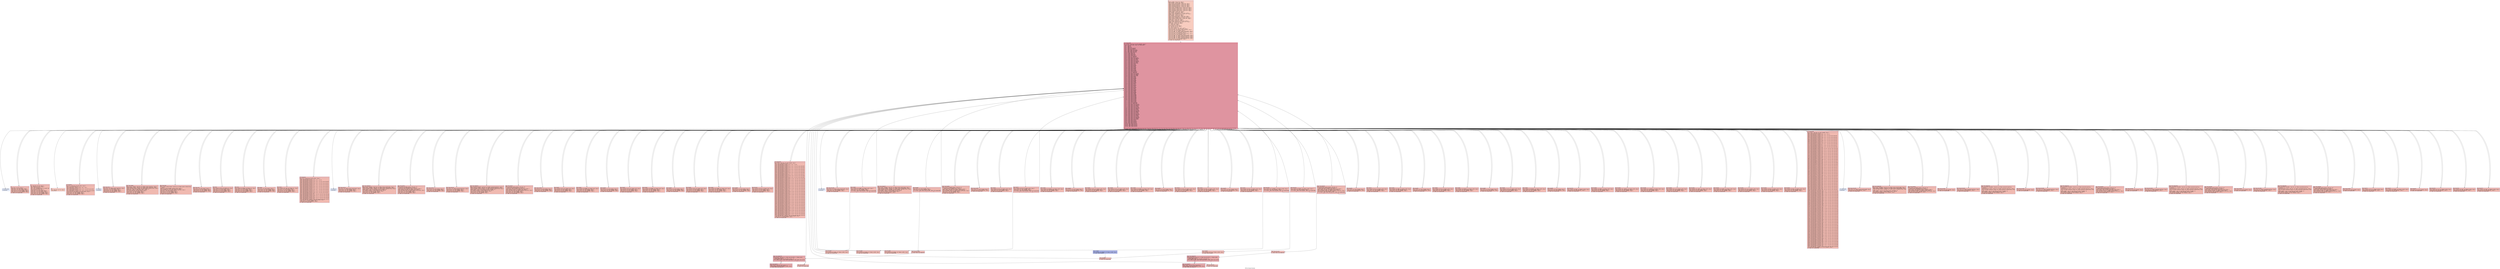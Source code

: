 digraph "CFG for 'factorial' function" {
	label="CFG for 'factorial' function";

	Node0x572b604304c0 [shape=record,color="#3d50c3ff", style=filled, fillcolor="#f08b6e70" fontname="Courier",label="{1:\l|  %dummy.var268 = alloca i32, align 4\l  %cff.state187 = alloca i32, align 4\l  %fake.counter.phialloca180 = alloca i32, align 4\l  %fake.counter147.phialloca = alloca i32, align 4\l  %fake.counter154.phialloca = alloca i32, align 4\l  %fake.counter161.phialloca = alloca i32, align 4\l  %fake.counter168.phialloca = alloca i32, align 4\l  %fake.counter.reload181.alloca = alloca i32, align 4\l  %fake.counter147.reload.alloca = alloca i32, align 4\l  %fake.counter154.reload.alloca = alloca i32, align 4\l  %fake.counter161.reload.alloca = alloca i32, align 4\l  %fake.counter168.reload.alloca = alloca i32, align 4\l  %dummy.var136 = alloca i32, align 4\l  %cff.state98 = alloca i32, align 4\l  %fake.counter.phialloca95 = alloca i32, align 4\l  %fake.counter.reload96.alloca = alloca i32, align 4\l  %dummy.var55 = alloca i32, align 4\l  %cff.state36 = alloca i32, align 4\l  %fake.counter.phialloca32 = alloca i32, align 4\l  %fake.counter19.phialloca = alloca i32, align 4\l  %fake.counter.reload33.alloca = alloca i32, align 4\l  %fake.counter19.reload.alloca = alloca i32, align 4\l  %dummy.var8 = alloca i32, align 4\l  %cff.state2 = alloca i32, align 4\l  %fake.counter.phialloca = alloca i32, align 4\l  %fake.counter.reload.alloca = alloca i32, align 4\l  %dummy.var = alloca i32, align 4\l  %cff.state = alloca i32, align 4\l  %2 = alloca i32, align 4\l  %3 = alloca i32, align 4\l  store i32 %0, ptr %3, align 4\l  %4 = load i32, ptr %3, align 4\l  %5 = icmp sle i32 %4, 1\l  %cff.init = select i1 %5, i32 1, i32 2\l  store i32 %cff.init, ptr %cff.state, align 4\l  store i32 undef, ptr %fake.counter.phialloca, align 4\l  store i32 4, ptr %cff.state2, align 4\l  store i32 undef, ptr %fake.counter.phialloca32, align 4\l  store i32 undef, ptr %fake.counter19.phialloca, align 4\l  store i32 14, ptr %cff.state36, align 4\l  store i32 undef, ptr %fake.counter.phialloca95, align 4\l  store i32 34, ptr %cff.state98, align 4\l  store i32 undef, ptr %fake.counter.phialloca180, align 4\l  store i32 undef, ptr %fake.counter147.phialloca, align 4\l  store i32 undef, ptr %fake.counter154.phialloca, align 4\l  store i32 undef, ptr %fake.counter161.phialloca, align 4\l  store i32 undef, ptr %fake.counter168.phialloca, align 4\l  store i32 73, ptr %cff.state187, align 4\l  br label %cff.dispatch188\l}"];
	Node0x572b604304c0 -> Node0x572b604e2bd0;
	Node0x572b604305f0 [shape=record,color="#3d50c3ff", style=filled, fillcolor="#de614d70" fontname="Courier",label="{6:\l|  store i32 1, ptr %2, align 4\l  store i32 3, ptr %cff.state, align 4\l  store i32 4, ptr %cff.state2, align 4\l  store i32 14, ptr %cff.state36, align 4\l  store i32 34, ptr %cff.state98, align 4\l  store i32 73, ptr %cff.state187, align 4\l  br label %cff.dispatch188\l}"];
	Node0x572b604305f0 -> Node0x572b604e2bd0;
	Node0x572b604331c0 [shape=record,color="#3d50c3ff", style=filled, fillcolor="#de614d70" fontname="Courier",label="{7:\l|  %8 = load i32, ptr %3, align 4\l  %9 = load i32, ptr %3, align 4\l  %10 = sub nsw i32 %9, 1\l  %11 = call i32 @factorial(i32 noundef %10)\l  %12 = mul nsw i32 %8, %11\l  store i32 %12, ptr %2, align 4\l  store i32 3, ptr %cff.state, align 4\l  store i32 4, ptr %cff.state2, align 4\l  store i32 14, ptr %cff.state36, align 4\l  store i32 34, ptr %cff.state98, align 4\l  store i32 73, ptr %cff.state187, align 4\l  br label %cff.dispatch188\l}"];
	Node0x572b604331c0 -> Node0x572b604e2bd0;
	Node0x572b604333b0 [shape=record,color="#3d50c3ff", style=filled, fillcolor="#f08b6e70" fontname="Courier",label="{13:\l|  %14 = load i32, ptr %2, align 4\l  ret i32 %14\l}"];
	Node0x572b60446580 [shape=record,color="#3d50c3ff", style=filled, fillcolor="#de614d70" fontname="Courier",label="{cff.dispatch:\l|  %cff.cur = load i32, ptr %cff.state, align 4\l  %15 = icmp eq i32 %cff.cur, 1\l  %cff.case.select = select i1 %15, i32 1, i32 5\l  %16 = icmp eq i32 %cff.cur, 2\l  %cff.case.select6 = select i1 %16, i32 2, i32 %cff.case.select\l  %17 = icmp eq i32 %cff.cur, 3\l  %cff.case.select7 = select i1 %17, i32 3, i32 %cff.case.select6\l  store i32 %cff.case.select7, ptr %cff.state2, align 4\l  store i32 14, ptr %cff.state36, align 4\l  store i32 34, ptr %cff.state98, align 4\l  store i32 73, ptr %cff.state187, align 4\l  br label %cff.dispatch188\l}"];
	Node0x572b60446580 -> Node0x572b604e2bd0;
	Node0x572b60446610 [shape=record,color="#3d50c3ff", style=filled, fillcolor="#c7d7f070" fontname="Courier",label="{cff.default:\l|  unreachable\l}"];
	Node0x572b6044aa30 [shape=record,color="#3d50c3ff", style=filled, fillcolor="#de614d70" fontname="Courier",label="{fake.loop.entry:\l|  store i32 0, ptr %fake.counter.phialloca, align 4\l  store i32 7, ptr %cff.state2, align 4\l  store i32 14, ptr %cff.state36, align 4\l  store i32 34, ptr %cff.state98, align 4\l  store i32 73, ptr %cff.state187, align 4\l  br label %cff.dispatch188\l}"];
	Node0x572b6044aa30 -> Node0x572b604e2bd0;
	Node0x572b6044aac0 [shape=record,color="#3d50c3ff", style=filled, fillcolor="#de614d70" fontname="Courier",label="{fake.loop.header:\l|  %fake.counter.reload1 = load i32, ptr %fake.counter.phialloca, align 4\l  %fake.counter.reload = load i32, ptr %fake.counter.phialloca, align 4\l  store i32 %fake.counter.reload, ptr %fake.counter.reload.alloca, align 4\l  %fake.cond = icmp slt i32 %fake.counter.reload1, 10\l  %cff.next = select i1 %fake.cond, i32 8, i32 9\l  store i32 %cff.next, ptr %cff.state2, align 4\l  store i32 14, ptr %cff.state36, align 4\l  store i32 34, ptr %cff.state98, align 4\l  store i32 73, ptr %cff.state187, align 4\l  br label %cff.dispatch188\l}"];
	Node0x572b6044aac0 -> Node0x572b604e2bd0;
	Node0x572b6044ab50 [shape=record,color="#3d50c3ff", style=filled, fillcolor="#de614d70" fontname="Courier",label="{fake.loop.body:\l|  %fake.counter.reload.reload = load i32, ptr %fake.counter.reload.alloca,\l... align 4\l  %fake.inc = add i32 %fake.counter.reload.reload, 1\l  store volatile i32 14976, ptr %dummy.var, align 4\l  store i32 %fake.inc, ptr %fake.counter.phialloca, align 4\l  store i32 7, ptr %cff.state2, align 4\l  store i32 14, ptr %cff.state36, align 4\l  store i32 34, ptr %cff.state98, align 4\l  store i32 73, ptr %cff.state187, align 4\l  br label %cff.dispatch188\l}"];
	Node0x572b6044ab50 -> Node0x572b604e2bd0;
	Node0x572b6044abe0 [shape=record,color="#3d50c3ff", style=filled, fillcolor="#de614d70" fontname="Courier",label="{fake.loop.exit:\l|  store i32 4, ptr %cff.state2, align 4\l  store i32 14, ptr %cff.state36, align 4\l  store i32 34, ptr %cff.state98, align 4\l  store i32 73, ptr %cff.state187, align 4\l  br label %cff.dispatch188\l}"];
	Node0x572b6044abe0 -> Node0x572b604e2bd0;
	Node0x572b6044b250 [shape=record,color="#3d50c3ff", style=filled, fillcolor="#de614d70" fontname="Courier",label="{fake.then:\l|  store volatile i32 52, ptr %dummy.var, align 4\l  store i32 12, ptr %cff.state2, align 4\l  store i32 14, ptr %cff.state36, align 4\l  store i32 34, ptr %cff.state98, align 4\l  store i32 73, ptr %cff.state187, align 4\l  br label %cff.dispatch188\l}"];
	Node0x572b6044b250 -> Node0x572b604e2bd0;
	Node0x572b6044b2e0 [shape=record,color="#3d50c3ff", style=filled, fillcolor="#de614d70" fontname="Courier",label="{fake.else:\l|  store volatile i32 2880, ptr %dummy.var, align 4\l  store i32 12, ptr %cff.state2, align 4\l  store i32 14, ptr %cff.state36, align 4\l  store i32 34, ptr %cff.state98, align 4\l  store i32 73, ptr %cff.state187, align 4\l  br label %cff.dispatch188\l}"];
	Node0x572b6044b2e0 -> Node0x572b604e2bd0;
	Node0x572b6044b370 [shape=record,color="#3d50c3ff", style=filled, fillcolor="#de614d70" fontname="Courier",label="{fake.merge:\l|  store i32 4, ptr %cff.state2, align 4\l  store i32 14, ptr %cff.state36, align 4\l  store i32 34, ptr %cff.state98, align 4\l  store i32 73, ptr %cff.state187, align 4\l  br label %cff.dispatch188\l}"];
	Node0x572b6044b370 -> Node0x572b604e2bd0;
	Node0x572b6044b880 [shape=record,color="#3d50c3ff", style=filled, fillcolor="#de614d70" fontname="Courier",label="{fake.block:\l|  store volatile i32 -246, ptr %dummy.var, align 4\l  store i32 4, ptr %cff.state2, align 4\l  store i32 14, ptr %cff.state36, align 4\l  store i32 34, ptr %cff.state98, align 4\l  store i32 73, ptr %cff.state187, align 4\l  br label %cff.dispatch188\l}"];
	Node0x572b6044b880 -> Node0x572b604e2bd0;
	Node0x572b6044aca0 [shape=record,color="#3d50c3ff", style=filled, fillcolor="#de614d70" fontname="Courier",label="{cff.dispatch3:\l|  %cff.cur5 = load i32, ptr %cff.state2, align 4\l  %18 = icmp eq i32 %cff.cur5, 1\l  %cff.case.select40 = select i1 %18, i32 1, i32 15\l  %19 = icmp eq i32 %cff.cur5, 2\l  %cff.case.select41 = select i1 %19, i32 2, i32 %cff.case.select40\l  %20 = icmp eq i32 %cff.cur5, 3\l  %cff.case.select42 = select i1 %20, i32 3, i32 %cff.case.select41\l  %21 = icmp eq i32 %cff.cur5, 4\l  %cff.case.select43 = select i1 %21, i32 4, i32 %cff.case.select42\l  %22 = icmp eq i32 %cff.cur5, 5\l  %cff.case.select44 = select i1 %22, i32 5, i32 %cff.case.select43\l  %23 = icmp eq i32 %cff.cur5, 6\l  %cff.case.select45 = select i1 %23, i32 6, i32 %cff.case.select44\l  %24 = icmp eq i32 %cff.cur5, 7\l  %cff.case.select46 = select i1 %24, i32 7, i32 %cff.case.select45\l  %25 = icmp eq i32 %cff.cur5, 8\l  %cff.case.select47 = select i1 %25, i32 8, i32 %cff.case.select46\l  %26 = icmp eq i32 %cff.cur5, 9\l  %cff.case.select48 = select i1 %26, i32 9, i32 %cff.case.select47\l  %27 = icmp eq i32 %cff.cur5, 10\l  %cff.case.select49 = select i1 %27, i32 10, i32 %cff.case.select48\l  %28 = icmp eq i32 %cff.cur5, 11\l  %cff.case.select50 = select i1 %28, i32 11, i32 %cff.case.select49\l  %29 = icmp eq i32 %cff.cur5, 12\l  %cff.case.select51 = select i1 %29, i32 12, i32 %cff.case.select50\l  %30 = icmp eq i32 %cff.cur5, 13\l  %cff.case.select52 = select i1 %30, i32 13, i32 %cff.case.select51\l  store i32 %cff.case.select52, ptr %cff.state36, align 4\l  store i32 34, ptr %cff.state98, align 4\l  store i32 73, ptr %cff.state187, align 4\l  br label %cff.dispatch188\l}"];
	Node0x572b6044aca0 -> Node0x572b604e2bd0;
	Node0x572b6044ad00 [shape=record,color="#3d50c3ff", style=filled, fillcolor="#c7d7f070" fontname="Courier",label="{cff.default4:\l|  unreachable\l}"];
	Node0x572b6044a600 [shape=record,color="#3d50c3ff", style=filled, fillcolor="#de614d70" fontname="Courier",label="{fake.loop.entry9:\l|  store i32 0, ptr %fake.counter.phialloca32, align 4\l  store i32 17, ptr %cff.state36, align 4\l  store i32 34, ptr %cff.state98, align 4\l  store i32 73, ptr %cff.state187, align 4\l  br label %cff.dispatch188\l}"];
	Node0x572b6044a600 -> Node0x572b604e2bd0;
	Node0x572b6045fa90 [shape=record,color="#3d50c3ff", style=filled, fillcolor="#de614d70" fontname="Courier",label="{fake.loop.header10:\l|  %fake.counter.reload34 = load i32, ptr %fake.counter.phialloca32, align 4\l  %fake.counter.reload33 = load i32, ptr %fake.counter.phialloca32, align 4\l  store i32 %fake.counter.reload33, ptr %fake.counter.reload33.alloca, align 4\l  %fake.cond13 = icmp slt i32 %fake.counter.reload34, 10\l  %cff.next53 = select i1 %fake.cond13, i32 18, i32 19\l  store i32 %cff.next53, ptr %cff.state36, align 4\l  store i32 34, ptr %cff.state98, align 4\l  store i32 73, ptr %cff.state187, align 4\l  br label %cff.dispatch188\l}"];
	Node0x572b6045fa90 -> Node0x572b604e2bd0;
	Node0x572b6045fb20 [shape=record,color="#3d50c3ff", style=filled, fillcolor="#de614d70" fontname="Courier",label="{fake.loop.body11:\l|  %fake.counter.reload33.reload = load i32, ptr\l... %fake.counter.reload33.alloca, align 4\l  %fake.inc14 = add i32 %fake.counter.reload33.reload, 1\l  store volatile i32 3408, ptr %dummy.var8, align 4\l  store i32 %fake.inc14, ptr %fake.counter.phialloca32, align 4\l  store i32 17, ptr %cff.state36, align 4\l  store i32 34, ptr %cff.state98, align 4\l  store i32 73, ptr %cff.state187, align 4\l  br label %cff.dispatch188\l}"];
	Node0x572b6045fb20 -> Node0x572b604e2bd0;
	Node0x572b6045fbb0 [shape=record,color="#3d50c3ff", style=filled, fillcolor="#de614d70" fontname="Courier",label="{fake.loop.exit12:\l|  store i32 14, ptr %cff.state36, align 4\l  store i32 34, ptr %cff.state98, align 4\l  store i32 73, ptr %cff.state187, align 4\l  br label %cff.dispatch188\l}"];
	Node0x572b6045fbb0 -> Node0x572b604e2bd0;
	Node0x572b60460130 [shape=record,color="#3d50c3ff", style=filled, fillcolor="#de614d70" fontname="Courier",label="{fake.loop.entry15:\l|  store i32 0, ptr %fake.counter19.phialloca, align 4\l  store i32 21, ptr %cff.state36, align 4\l  store i32 34, ptr %cff.state98, align 4\l  store i32 73, ptr %cff.state187, align 4\l  br label %cff.dispatch188\l}"];
	Node0x572b60460130 -> Node0x572b604e2bd0;
	Node0x572b604601c0 [shape=record,color="#3d50c3ff", style=filled, fillcolor="#de614d70" fontname="Courier",label="{fake.loop.header16:\l|  %fake.counter19.reload35 = load i32, ptr %fake.counter19.phialloca, align 4\l  %fake.counter19.reload = load i32, ptr %fake.counter19.phialloca, align 4\l  store i32 %fake.counter19.reload, ptr %fake.counter19.reload.alloca, align 4\l  %fake.cond20 = icmp slt i32 %fake.counter19.reload35, 10\l  %cff.next54 = select i1 %fake.cond20, i32 22, i32 23\l  store i32 %cff.next54, ptr %cff.state36, align 4\l  store i32 34, ptr %cff.state98, align 4\l  store i32 73, ptr %cff.state187, align 4\l  br label %cff.dispatch188\l}"];
	Node0x572b604601c0 -> Node0x572b604e2bd0;
	Node0x572b60460250 [shape=record,color="#3d50c3ff", style=filled, fillcolor="#de614d70" fontname="Courier",label="{fake.loop.body17:\l|  %fake.counter19.reload.reload = load i32, ptr\l... %fake.counter19.reload.alloca, align 4\l  %fake.inc21 = add i32 %fake.counter19.reload.reload, 1\l  store volatile i32 288, ptr %dummy.var8, align 4\l  store i32 %fake.inc21, ptr %fake.counter19.phialloca, align 4\l  store i32 21, ptr %cff.state36, align 4\l  store i32 34, ptr %cff.state98, align 4\l  store i32 73, ptr %cff.state187, align 4\l  br label %cff.dispatch188\l}"];
	Node0x572b60460250 -> Node0x572b604e2bd0;
	Node0x572b604602e0 [shape=record,color="#3d50c3ff", style=filled, fillcolor="#de614d70" fontname="Courier",label="{fake.loop.exit18:\l|  store i32 14, ptr %cff.state36, align 4\l  store i32 34, ptr %cff.state98, align 4\l  store i32 73, ptr %cff.state187, align 4\l  br label %cff.dispatch188\l}"];
	Node0x572b604602e0 -> Node0x572b604e2bd0;
	Node0x572b604608f0 [shape=record,color="#3d50c3ff", style=filled, fillcolor="#de614d70" fontname="Courier",label="{fake.then22:\l|  store volatile i32 70, ptr %dummy.var8, align 4\l  store i32 26, ptr %cff.state36, align 4\l  store i32 34, ptr %cff.state98, align 4\l  store i32 73, ptr %cff.state187, align 4\l  br label %cff.dispatch188\l}"];
	Node0x572b604608f0 -> Node0x572b604e2bd0;
	Node0x572b60460980 [shape=record,color="#3d50c3ff", style=filled, fillcolor="#de614d70" fontname="Courier",label="{fake.else23:\l|  store volatile i32 967680, ptr %dummy.var8, align 4\l  store i32 26, ptr %cff.state36, align 4\l  store i32 34, ptr %cff.state98, align 4\l  store i32 73, ptr %cff.state187, align 4\l  br label %cff.dispatch188\l}"];
	Node0x572b60460980 -> Node0x572b604e2bd0;
	Node0x572b60460a10 [shape=record,color="#3d50c3ff", style=filled, fillcolor="#de614d70" fontname="Courier",label="{fake.merge24:\l|  store i32 14, ptr %cff.state36, align 4\l  store i32 34, ptr %cff.state98, align 4\l  store i32 73, ptr %cff.state187, align 4\l  br label %cff.dispatch188\l}"];
	Node0x572b60460a10 -> Node0x572b604e2bd0;
	Node0x572b60460d70 [shape=record,color="#3d50c3ff", style=filled, fillcolor="#de614d70" fontname="Courier",label="{fake.then25:\l|  store volatile i32 70, ptr %dummy.var8, align 4\l  store i32 29, ptr %cff.state36, align 4\l  store i32 34, ptr %cff.state98, align 4\l  store i32 73, ptr %cff.state187, align 4\l  br label %cff.dispatch188\l}"];
	Node0x572b60460d70 -> Node0x572b604e2bd0;
	Node0x572b60460e00 [shape=record,color="#3d50c3ff", style=filled, fillcolor="#de614d70" fontname="Courier",label="{fake.else26:\l|  store volatile i32 967680, ptr %dummy.var8, align 4\l  store i32 29, ptr %cff.state36, align 4\l  store i32 34, ptr %cff.state98, align 4\l  store i32 73, ptr %cff.state187, align 4\l  br label %cff.dispatch188\l}"];
	Node0x572b60460e00 -> Node0x572b604e2bd0;
	Node0x572b604614b0 [shape=record,color="#3d50c3ff", style=filled, fillcolor="#de614d70" fontname="Courier",label="{fake.merge27:\l|  store i32 14, ptr %cff.state36, align 4\l  store i32 34, ptr %cff.state98, align 4\l  store i32 73, ptr %cff.state187, align 4\l  br label %cff.dispatch188\l}"];
	Node0x572b604614b0 -> Node0x572b604e2bd0;
	Node0x572b60461810 [shape=record,color="#3d50c3ff", style=filled, fillcolor="#de614d70" fontname="Courier",label="{fake.then28:\l|  store volatile i32 63, ptr %dummy.var8, align 4\l  store i32 32, ptr %cff.state36, align 4\l  store i32 34, ptr %cff.state98, align 4\l  store i32 73, ptr %cff.state187, align 4\l  br label %cff.dispatch188\l}"];
	Node0x572b60461810 -> Node0x572b604e2bd0;
	Node0x572b604618a0 [shape=record,color="#3d50c3ff", style=filled, fillcolor="#de614d70" fontname="Courier",label="{fake.else29:\l|  store volatile i32 120960, ptr %dummy.var8, align 4\l  store i32 32, ptr %cff.state36, align 4\l  store i32 34, ptr %cff.state98, align 4\l  store i32 73, ptr %cff.state187, align 4\l  br label %cff.dispatch188\l}"];
	Node0x572b604618a0 -> Node0x572b604e2bd0;
	Node0x572b60461930 [shape=record,color="#3d50c3ff", style=filled, fillcolor="#de614d70" fontname="Courier",label="{fake.merge30:\l|  store i32 14, ptr %cff.state36, align 4\l  store i32 34, ptr %cff.state98, align 4\l  store i32 73, ptr %cff.state187, align 4\l  br label %cff.dispatch188\l}"];
	Node0x572b60461930 -> Node0x572b604e2bd0;
	Node0x572b60461c90 [shape=record,color="#3d50c3ff", style=filled, fillcolor="#de614d70" fontname="Courier",label="{fake.block31:\l|  store volatile i32 133, ptr %dummy.var8, align 4\l  store i32 14, ptr %cff.state36, align 4\l  store i32 34, ptr %cff.state98, align 4\l  store i32 73, ptr %cff.state187, align 4\l  br label %cff.dispatch188\l}"];
	Node0x572b60461c90 -> Node0x572b604e2bd0;
	Node0x572b60460420 [shape=record,color="#3d50c3ff", style=filled, fillcolor="#de614d70" fontname="Courier",label="{cff.dispatch37:\l|  %cff.cur39 = load i32, ptr %cff.state36, align 4\l  %31 = icmp eq i32 %cff.cur39, 1\l  %cff.case.select102 = select i1 %31, i32 1, i32 35\l  %32 = icmp eq i32 %cff.cur39, 2\l  %cff.case.select103 = select i1 %32, i32 2, i32 %cff.case.select102\l  %33 = icmp eq i32 %cff.cur39, 3\l  %cff.case.select104 = select i1 %33, i32 3, i32 %cff.case.select103\l  %34 = icmp eq i32 %cff.cur39, 4\l  %cff.case.select105 = select i1 %34, i32 4, i32 %cff.case.select104\l  %35 = icmp eq i32 %cff.cur39, 5\l  %cff.case.select106 = select i1 %35, i32 5, i32 %cff.case.select105\l  %36 = icmp eq i32 %cff.cur39, 6\l  %cff.case.select107 = select i1 %36, i32 6, i32 %cff.case.select106\l  %37 = icmp eq i32 %cff.cur39, 7\l  %cff.case.select108 = select i1 %37, i32 7, i32 %cff.case.select107\l  %38 = icmp eq i32 %cff.cur39, 8\l  %cff.case.select109 = select i1 %38, i32 8, i32 %cff.case.select108\l  %39 = icmp eq i32 %cff.cur39, 9\l  %cff.case.select110 = select i1 %39, i32 9, i32 %cff.case.select109\l  %40 = icmp eq i32 %cff.cur39, 10\l  %cff.case.select111 = select i1 %40, i32 10, i32 %cff.case.select110\l  %41 = icmp eq i32 %cff.cur39, 11\l  %cff.case.select112 = select i1 %41, i32 11, i32 %cff.case.select111\l  %42 = icmp eq i32 %cff.cur39, 12\l  %cff.case.select113 = select i1 %42, i32 12, i32 %cff.case.select112\l  %43 = icmp eq i32 %cff.cur39, 13\l  %cff.case.select114 = select i1 %43, i32 13, i32 %cff.case.select113\l  %44 = icmp eq i32 %cff.cur39, 14\l  %cff.case.select115 = select i1 %44, i32 14, i32 %cff.case.select114\l  %45 = icmp eq i32 %cff.cur39, 15\l  %cff.case.select116 = select i1 %45, i32 15, i32 %cff.case.select115\l  %46 = icmp eq i32 %cff.cur39, 16\l  %cff.case.select117 = select i1 %46, i32 16, i32 %cff.case.select116\l  %47 = icmp eq i32 %cff.cur39, 17\l  %cff.case.select118 = select i1 %47, i32 17, i32 %cff.case.select117\l  %48 = icmp eq i32 %cff.cur39, 18\l  %cff.case.select119 = select i1 %48, i32 18, i32 %cff.case.select118\l  %49 = icmp eq i32 %cff.cur39, 19\l  %cff.case.select120 = select i1 %49, i32 19, i32 %cff.case.select119\l  %50 = icmp eq i32 %cff.cur39, 20\l  %cff.case.select121 = select i1 %50, i32 20, i32 %cff.case.select120\l  %51 = icmp eq i32 %cff.cur39, 21\l  %cff.case.select122 = select i1 %51, i32 21, i32 %cff.case.select121\l  %52 = icmp eq i32 %cff.cur39, 22\l  %cff.case.select123 = select i1 %52, i32 22, i32 %cff.case.select122\l  %53 = icmp eq i32 %cff.cur39, 23\l  %cff.case.select124 = select i1 %53, i32 23, i32 %cff.case.select123\l  %54 = icmp eq i32 %cff.cur39, 24\l  %cff.case.select125 = select i1 %54, i32 24, i32 %cff.case.select124\l  %55 = icmp eq i32 %cff.cur39, 25\l  %cff.case.select126 = select i1 %55, i32 25, i32 %cff.case.select125\l  %56 = icmp eq i32 %cff.cur39, 26\l  %cff.case.select127 = select i1 %56, i32 26, i32 %cff.case.select126\l  %57 = icmp eq i32 %cff.cur39, 27\l  %cff.case.select128 = select i1 %57, i32 27, i32 %cff.case.select127\l  %58 = icmp eq i32 %cff.cur39, 28\l  %cff.case.select129 = select i1 %58, i32 28, i32 %cff.case.select128\l  %59 = icmp eq i32 %cff.cur39, 29\l  %cff.case.select130 = select i1 %59, i32 29, i32 %cff.case.select129\l  %60 = icmp eq i32 %cff.cur39, 30\l  %cff.case.select131 = select i1 %60, i32 30, i32 %cff.case.select130\l  %61 = icmp eq i32 %cff.cur39, 31\l  %cff.case.select132 = select i1 %61, i32 31, i32 %cff.case.select131\l  %62 = icmp eq i32 %cff.cur39, 32\l  %cff.case.select133 = select i1 %62, i32 32, i32 %cff.case.select132\l  %63 = icmp eq i32 %cff.cur39, 33\l  %cff.case.select134 = select i1 %63, i32 33, i32 %cff.case.select133\l  store i32 %cff.case.select134, ptr %cff.state98, align 4\l  store i32 73, ptr %cff.state187, align 4\l  br label %cff.dispatch188\l}"];
	Node0x572b60460420 -> Node0x572b604e2bd0;
	Node0x572b60460480 [shape=record,color="#3d50c3ff", style=filled, fillcolor="#c7d7f070" fontname="Courier",label="{cff.default38:\l|  unreachable\l}"];
	Node0x572b60449190 [shape=record,color="#3d50c3ff", style=filled, fillcolor="#de614d70" fontname="Courier",label="{fake.loop.entry56:\l|  store i32 0, ptr %fake.counter.phialloca95, align 4\l  store i32 37, ptr %cff.state98, align 4\l  store i32 73, ptr %cff.state187, align 4\l  br label %cff.dispatch188\l}"];
	Node0x572b60449190 -> Node0x572b604e2bd0;
	Node0x572b60462270 [shape=record,color="#3d50c3ff", style=filled, fillcolor="#de614d70" fontname="Courier",label="{fake.loop.header57:\l|  %fake.counter.reload97 = load i32, ptr %fake.counter.phialloca95, align 4\l  %fake.counter.reload96 = load i32, ptr %fake.counter.phialloca95, align 4\l  store i32 %fake.counter.reload96, ptr %fake.counter.reload96.alloca, align 4\l  %fake.cond60 = icmp slt i32 %fake.counter.reload97, 10\l  %cff.next135 = select i1 %fake.cond60, i32 38, i32 39\l  store i32 %cff.next135, ptr %cff.state98, align 4\l  store i32 73, ptr %cff.state187, align 4\l  br label %cff.dispatch188\l}"];
	Node0x572b60462270 -> Node0x572b604e2bd0;
	Node0x572b604622d0 [shape=record,color="#3d50c3ff", style=filled, fillcolor="#de614d70" fontname="Courier",label="{fake.loop.body58:\l|  %fake.counter.reload96.reload = load i32, ptr\l... %fake.counter.reload96.alloca, align 4\l  %fake.inc61 = add i32 %fake.counter.reload96.reload, 1\l  store volatile i32 9676, ptr %dummy.var55, align 4\l  store i32 %fake.inc61, ptr %fake.counter.phialloca95, align 4\l  store i32 37, ptr %cff.state98, align 4\l  store i32 73, ptr %cff.state187, align 4\l  br label %cff.dispatch188\l}"];
	Node0x572b604622d0 -> Node0x572b604e2bd0;
	Node0x572b604544d0 [shape=record,color="#3d50c3ff", style=filled, fillcolor="#de614d70" fontname="Courier",label="{fake.loop.exit59:\l|  store i32 34, ptr %cff.state98, align 4\l  store i32 73, ptr %cff.state187, align 4\l  br label %cff.dispatch188\l}"];
	Node0x572b604544d0 -> Node0x572b604e2bd0;
	Node0x572b60490530 [shape=record,color="#3d50c3ff", style=filled, fillcolor="#de614d70" fontname="Courier",label="{fake.then62:\l|  store volatile i32 78, ptr %dummy.var55, align 4\l  store i32 42, ptr %cff.state98, align 4\l  store i32 73, ptr %cff.state187, align 4\l  br label %cff.dispatch188\l}"];
	Node0x572b60490530 -> Node0x572b604e2bd0;
	Node0x572b604905c0 [shape=record,color="#3d50c3ff", style=filled, fillcolor="#de614d70" fontname="Courier",label="{fake.else63:\l|  store volatile i32 8709120, ptr %dummy.var55, align 4\l  store i32 42, ptr %cff.state98, align 4\l  store i32 73, ptr %cff.state187, align 4\l  br label %cff.dispatch188\l}"];
	Node0x572b604905c0 -> Node0x572b604e2bd0;
	Node0x572b60490650 [shape=record,color="#3d50c3ff", style=filled, fillcolor="#de614d70" fontname="Courier",label="{fake.merge64:\l|  store i32 34, ptr %cff.state98, align 4\l  store i32 73, ptr %cff.state187, align 4\l  br label %cff.dispatch188\l}"];
	Node0x572b60490650 -> Node0x572b604e2bd0;
	Node0x572b604909b0 [shape=record,color="#3d50c3ff", style=filled, fillcolor="#de614d70" fontname="Courier",label="{fake.then65:\l|  store volatile i32 63, ptr %dummy.var55, align 4\l  store i32 45, ptr %cff.state98, align 4\l  store i32 73, ptr %cff.state187, align 4\l  br label %cff.dispatch188\l}"];
	Node0x572b604909b0 -> Node0x572b604e2bd0;
	Node0x572b60490a40 [shape=record,color="#3d50c3ff", style=filled, fillcolor="#de614d70" fontname="Courier",label="{fake.else66:\l|  store volatile i32 120960, ptr %dummy.var55, align 4\l  store i32 45, ptr %cff.state98, align 4\l  store i32 73, ptr %cff.state187, align 4\l  br i1 false, label %fake.block287, label %cff.dispatch188\l|{<s0>T|<s1>F}}"];
	Node0x572b60490a40:s0 -> Node0x572b60551550;
	Node0x572b60490a40:s1 -> Node0x572b604e2bd0;
	Node0x572b60490ad0 [shape=record,color="#3d50c3ff", style=filled, fillcolor="#de614d70" fontname="Courier",label="{fake.merge67:\l|  store i32 34, ptr %cff.state98, align 4\l  store i32 73, ptr %cff.state187, align 4\l  br i1 false, label %fake.loop.entry269, label %cff.dispatch188\l|{<s0>T|<s1>F}}"];
	Node0x572b60490ad0:s0 -> Node0x572b60448050;
	Node0x572b60490ad0:s1 -> Node0x572b604e2bd0;
	Node0x572b60490e30 [shape=record,color="#3d50c3ff", style=filled, fillcolor="#de614d70" fontname="Courier",label="{fake.then68:\l|  store volatile i32 70, ptr %dummy.var55, align 4\l  store i32 48, ptr %cff.state98, align 4\l  store i32 73, ptr %cff.state187, align 4\l  br label %cff.dispatch188\l}"];
	Node0x572b60490e30 -> Node0x572b604e2bd0;
	Node0x572b60490ec0 [shape=record,color="#3d50c3ff", style=filled, fillcolor="#de614d70" fontname="Courier",label="{fake.else69:\l|  store volatile i32 967680, ptr %dummy.var55, align 4\l  store i32 48, ptr %cff.state98, align 4\l  store i32 73, ptr %cff.state187, align 4\l  br label %cff.dispatch188\l}"];
	Node0x572b60490ec0 -> Node0x572b604e2bd0;
	Node0x572b60460e90 [shape=record,color="#3d50c3ff", style=filled, fillcolor="#de614d70" fontname="Courier",label="{fake.merge70:\l|  store i32 34, ptr %cff.state98, align 4\l  store i32 73, ptr %cff.state187, align 4\l  br label %cff.dispatch188\l}"];
	Node0x572b60460e90 -> Node0x572b604e2bd0;
	Node0x572b604611f0 [shape=record,color="#3d50c3ff", style=filled, fillcolor="#de614d70" fontname="Courier",label="{fake.then71:\l|  store volatile i32 48, ptr %dummy.var55, align 4\l  store i32 51, ptr %cff.state98, align 4\l  store i32 73, ptr %cff.state187, align 4\l  br label %cff.dispatch188\l}"];
	Node0x572b604611f0 -> Node0x572b604e2bd0;
	Node0x572b60461280 [shape=record,color="#3d50c3ff", style=filled, fillcolor="#de614d70" fontname="Courier",label="{fake.else72:\l|  store volatile i32 576, ptr %dummy.var55, align 4\l  store i32 51, ptr %cff.state98, align 4\l  store i32 73, ptr %cff.state187, align 4\l  br label %cff.dispatch188\l}"];
	Node0x572b60461280 -> Node0x572b604e2bd0;
	Node0x572b60461310 [shape=record,color="#3d50c3ff", style=filled, fillcolor="#de614d70" fontname="Courier",label="{fake.merge73:\l|  store i32 34, ptr %cff.state98, align 4\l  store i32 73, ptr %cff.state187, align 4\l  br label %cff.dispatch188\l}"];
	Node0x572b60461310 -> Node0x572b604e2bd0;
	Node0x572b60461450 [shape=record,color="#3d50c3ff", style=filled, fillcolor="#de614d70" fontname="Courier",label="{fake.then74:\l|  store volatile i32 48, ptr %dummy.var55, align 4\l  store i32 54, ptr %cff.state98, align 4\l  store i32 73, ptr %cff.state187, align 4\l  br i1 false, label %fake.block285, label %cff.dispatch188\l|{<s0>T|<s1>F}}"];
	Node0x572b60461450:s0 -> Node0x572b60547080;
	Node0x572b60461450:s1 -> Node0x572b604e2bd0;
	Node0x572b60491dc0 [shape=record,color="#3d50c3ff", style=filled, fillcolor="#de614d70" fontname="Courier",label="{fake.else75:\l|  store volatile i32 576, ptr %dummy.var55, align 4\l  store i32 54, ptr %cff.state98, align 4\l  store i32 73, ptr %cff.state187, align 4\l  br label %cff.dispatch188\l}"];
	Node0x572b60491dc0 -> Node0x572b604e2bd0;
	Node0x572b60491e50 [shape=record,color="#3d50c3ff", style=filled, fillcolor="#de614d70" fontname="Courier",label="{fake.merge76:\l|  store i32 34, ptr %cff.state98, align 4\l  store i32 73, ptr %cff.state187, align 4\l  br label %cff.dispatch188\l}"];
	Node0x572b60491e50 -> Node0x572b604e2bd0;
	Node0x572b604921b0 [shape=record,color="#3d50c3ff", style=filled, fillcolor="#de614d70" fontname="Courier",label="{fake.then77:\l|  store volatile i32 52, ptr %dummy.var55, align 4\l  store i32 57, ptr %cff.state98, align 4\l  store i32 73, ptr %cff.state187, align 4\l  br label %cff.dispatch188\l}"];
	Node0x572b604921b0 -> Node0x572b604e2bd0;
	Node0x572b60492240 [shape=record,color="#3d50c3ff", style=filled, fillcolor="#de614d70" fontname="Courier",label="{fake.else78:\l|  store volatile i32 2880, ptr %dummy.var55, align 4\l  store i32 57, ptr %cff.state98, align 4\l  store i32 73, ptr %cff.state187, align 4\l  br label %cff.dispatch188\l}"];
	Node0x572b60492240 -> Node0x572b604e2bd0;
	Node0x572b604922d0 [shape=record,color="#3d50c3ff", style=filled, fillcolor="#de614d70" fontname="Courier",label="{fake.merge79:\l|  store i32 34, ptr %cff.state98, align 4\l  store i32 73, ptr %cff.state187, align 4\l  br label %cff.dispatch188\l}"];
	Node0x572b604922d0 -> Node0x572b604e2bd0;
	Node0x572b60492630 [shape=record,color="#3d50c3ff", style=filled, fillcolor="#de614d70" fontname="Courier",label="{fake.then80:\l|  store volatile i32 78, ptr %dummy.var55, align 4\l  store i32 60, ptr %cff.state98, align 4\l  store i32 73, ptr %cff.state187, align 4\l  br label %cff.dispatch188\l}"];
	Node0x572b60492630 -> Node0x572b604e2bd0;
	Node0x572b604926c0 [shape=record,color="#3d50c3ff", style=filled, fillcolor="#de614d70" fontname="Courier",label="{fake.else81:\l|  store volatile i32 8709120, ptr %dummy.var55, align 4\l  store i32 60, ptr %cff.state98, align 4\l  store i32 73, ptr %cff.state187, align 4\l  br label %cff.dispatch188\l}"];
	Node0x572b604926c0 -> Node0x572b604e2bd0;
	Node0x572b60492750 [shape=record,color="#3d50c3ff", style=filled, fillcolor="#de614d70" fontname="Courier",label="{fake.merge82:\l|  store i32 34, ptr %cff.state98, align 4\l  store i32 73, ptr %cff.state187, align 4\l  br label %cff.dispatch188\l}"];
	Node0x572b60492750 -> Node0x572b604e2bd0;
	Node0x572b60492ab0 [shape=record,color="#3d50c3ff", style=filled, fillcolor="#de614d70" fontname="Courier",label="{fake.then83:\l|  store volatile i32 78, ptr %dummy.var55, align 4\l  store i32 63, ptr %cff.state98, align 4\l  store i32 73, ptr %cff.state187, align 4\l  br label %cff.dispatch188\l}"];
	Node0x572b60492ab0 -> Node0x572b604e2bd0;
	Node0x572b60492b40 [shape=record,color="#3d50c3ff", style=filled, fillcolor="#de614d70" fontname="Courier",label="{fake.else84:\l|  store volatile i32 8709120, ptr %dummy.var55, align 4\l  store i32 63, ptr %cff.state98, align 4\l  store i32 73, ptr %cff.state187, align 4\l  br label %cff.dispatch188\l}"];
	Node0x572b60492b40 -> Node0x572b604e2bd0;
	Node0x572b60492bd0 [shape=record,color="#3d50c3ff", style=filled, fillcolor="#de614d70" fontname="Courier",label="{fake.merge85:\l|  store i32 34, ptr %cff.state98, align 4\l  store i32 73, ptr %cff.state187, align 4\l  br label %cff.dispatch188\l}"];
	Node0x572b60492bd0 -> Node0x572b604e2bd0;
	Node0x572b60492f30 [shape=record,color="#3d50c3ff", style=filled, fillcolor="#de614d70" fontname="Courier",label="{fake.block86:\l|  store volatile i32 20991, ptr %dummy.var55, align 4\l  store i32 34, ptr %cff.state98, align 4\l  store i32 73, ptr %cff.state187, align 4\l  br label %cff.dispatch188\l}"];
	Node0x572b60492f30 -> Node0x572b604e2bd0;
	Node0x572b60493260 [shape=record,color="#3d50c3ff", style=filled, fillcolor="#de614d70" fontname="Courier",label="{fake.block87:\l|  store volatile i32 -1595242, ptr %dummy.var55, align 4\l  store i32 34, ptr %cff.state98, align 4\l  store i32 73, ptr %cff.state187, align 4\l  br label %cff.dispatch188\l}"];
	Node0x572b60493260 -> Node0x572b604e2bd0;
	Node0x572b60493620 [shape=record,color="#3d50c3ff", style=filled, fillcolor="#de614d70" fontname="Courier",label="{fake.block88:\l|  store volatile i32 -14672504, ptr %dummy.var55, align 4\l  store i32 34, ptr %cff.state98, align 4\l  store i32 73, ptr %cff.state187, align 4\l  br label %cff.dispatch188\l}"];
	Node0x572b60493620 -> Node0x572b604e2bd0;
	Node0x572b60493a70 [shape=record,color="#3d50c3ff", style=filled, fillcolor="#de614d70" fontname="Courier",label="{fake.block89:\l|  store volatile i32 -8, ptr %dummy.var55, align 4\l  store i32 34, ptr %cff.state98, align 4\l  store i32 73, ptr %cff.state187, align 4\l  br label %cff.dispatch188\l}"];
	Node0x572b60493a70 -> Node0x572b604e2bd0;
	Node0x572b60493c50 [shape=record,color="#3d50c3ff", style=filled, fillcolor="#de614d70" fontname="Courier",label="{fake.block90:\l|  store volatile i32 -10372, ptr %dummy.var55, align 4\l  store i32 34, ptr %cff.state98, align 4\l  store i32 73, ptr %cff.state187, align 4\l  br label %cff.dispatch188\l}"];
	Node0x572b60493c50 -> Node0x572b604e2bd0;
	Node0x572b60493f20 [shape=record,color="#3d50c3ff", style=filled, fillcolor="#de614d70" fontname="Courier",label="{fake.block91:\l|  store volatile i32 169787, ptr %dummy.var55, align 4\l  store i32 34, ptr %cff.state98, align 4\l  store i32 73, ptr %cff.state187, align 4\l  br label %cff.dispatch188\l}"];
	Node0x572b60493f20 -> Node0x572b604e2bd0;
	Node0x572b604942b0 [shape=record,color="#3d50c3ff", style=filled, fillcolor="#de614d70" fontname="Courier",label="{fake.block92:\l|  store volatile i32 -13, ptr %dummy.var55, align 4\l  store i32 34, ptr %cff.state98, align 4\l  store i32 73, ptr %cff.state187, align 4\l  br label %cff.dispatch188\l}"];
	Node0x572b604942b0 -> Node0x572b604e2bd0;
	Node0x572b60494490 [shape=record,color="#3d50c3ff", style=filled, fillcolor="#de614d70" fontname="Courier",label="{fake.block93:\l|  store volatile i32 810, ptr %dummy.var55, align 4\l  store i32 34, ptr %cff.state98, align 4\l  store i32 73, ptr %cff.state187, align 4\l  br label %cff.dispatch188\l}"];
	Node0x572b60494490 -> Node0x572b604e2bd0;
	Node0x572b604947f0 [shape=record,color="#3d50c3ff", style=filled, fillcolor="#de614d70" fontname="Courier",label="{fake.block94:\l|  store volatile i32 840, ptr %dummy.var55, align 4\l  store i32 34, ptr %cff.state98, align 4\l  store i32 73, ptr %cff.state187, align 4\l  br label %cff.dispatch188\l}"];
	Node0x572b604947f0 -> Node0x572b604e2bd0;
	Node0x572b6045fca0 [shape=record,color="#3d50c3ff", style=filled, fillcolor="#de614d70" fontname="Courier",label="{cff.dispatch99:\l|  %cff.cur101 = load i32, ptr %cff.state98, align 4\l  %64 = icmp eq i32 %cff.cur101, 1\l  %cff.case.select191 = select i1 %64, i32 1, i32 74\l  %65 = icmp eq i32 %cff.cur101, 2\l  %cff.case.select192 = select i1 %65, i32 2, i32 %cff.case.select191\l  %66 = icmp eq i32 %cff.cur101, 3\l  %cff.case.select193 = select i1 %66, i32 3, i32 %cff.case.select192\l  %67 = icmp eq i32 %cff.cur101, 4\l  %cff.case.select194 = select i1 %67, i32 4, i32 %cff.case.select193\l  %68 = icmp eq i32 %cff.cur101, 5\l  %cff.case.select195 = select i1 %68, i32 5, i32 %cff.case.select194\l  %69 = icmp eq i32 %cff.cur101, 6\l  %cff.case.select196 = select i1 %69, i32 6, i32 %cff.case.select195\l  %70 = icmp eq i32 %cff.cur101, 7\l  %cff.case.select197 = select i1 %70, i32 7, i32 %cff.case.select196\l  %71 = icmp eq i32 %cff.cur101, 8\l  %cff.case.select198 = select i1 %71, i32 8, i32 %cff.case.select197\l  %72 = icmp eq i32 %cff.cur101, 9\l  %cff.case.select199 = select i1 %72, i32 9, i32 %cff.case.select198\l  %73 = icmp eq i32 %cff.cur101, 10\l  %cff.case.select200 = select i1 %73, i32 10, i32 %cff.case.select199\l  %74 = icmp eq i32 %cff.cur101, 11\l  %cff.case.select201 = select i1 %74, i32 11, i32 %cff.case.select200\l  %75 = icmp eq i32 %cff.cur101, 12\l  %cff.case.select202 = select i1 %75, i32 12, i32 %cff.case.select201\l  %76 = icmp eq i32 %cff.cur101, 13\l  %cff.case.select203 = select i1 %76, i32 13, i32 %cff.case.select202\l  %77 = icmp eq i32 %cff.cur101, 14\l  %cff.case.select204 = select i1 %77, i32 14, i32 %cff.case.select203\l  %78 = icmp eq i32 %cff.cur101, 15\l  %cff.case.select205 = select i1 %78, i32 15, i32 %cff.case.select204\l  %79 = icmp eq i32 %cff.cur101, 16\l  %cff.case.select206 = select i1 %79, i32 16, i32 %cff.case.select205\l  %80 = icmp eq i32 %cff.cur101, 17\l  %cff.case.select207 = select i1 %80, i32 17, i32 %cff.case.select206\l  %81 = icmp eq i32 %cff.cur101, 18\l  %cff.case.select208 = select i1 %81, i32 18, i32 %cff.case.select207\l  %82 = icmp eq i32 %cff.cur101, 19\l  %cff.case.select209 = select i1 %82, i32 19, i32 %cff.case.select208\l  %83 = icmp eq i32 %cff.cur101, 20\l  %cff.case.select210 = select i1 %83, i32 20, i32 %cff.case.select209\l  %84 = icmp eq i32 %cff.cur101, 21\l  %cff.case.select211 = select i1 %84, i32 21, i32 %cff.case.select210\l  %85 = icmp eq i32 %cff.cur101, 22\l  %cff.case.select212 = select i1 %85, i32 22, i32 %cff.case.select211\l  %86 = icmp eq i32 %cff.cur101, 23\l  %cff.case.select213 = select i1 %86, i32 23, i32 %cff.case.select212\l  %87 = icmp eq i32 %cff.cur101, 24\l  %cff.case.select214 = select i1 %87, i32 24, i32 %cff.case.select213\l  %88 = icmp eq i32 %cff.cur101, 25\l  %cff.case.select215 = select i1 %88, i32 25, i32 %cff.case.select214\l  %89 = icmp eq i32 %cff.cur101, 26\l  %cff.case.select216 = select i1 %89, i32 26, i32 %cff.case.select215\l  %90 = icmp eq i32 %cff.cur101, 27\l  %cff.case.select217 = select i1 %90, i32 27, i32 %cff.case.select216\l  %91 = icmp eq i32 %cff.cur101, 28\l  %cff.case.select218 = select i1 %91, i32 28, i32 %cff.case.select217\l  %92 = icmp eq i32 %cff.cur101, 29\l  %cff.case.select219 = select i1 %92, i32 29, i32 %cff.case.select218\l  %93 = icmp eq i32 %cff.cur101, 30\l  %cff.case.select220 = select i1 %93, i32 30, i32 %cff.case.select219\l  %94 = icmp eq i32 %cff.cur101, 31\l  %cff.case.select221 = select i1 %94, i32 31, i32 %cff.case.select220\l  %95 = icmp eq i32 %cff.cur101, 32\l  %cff.case.select222 = select i1 %95, i32 32, i32 %cff.case.select221\l  %96 = icmp eq i32 %cff.cur101, 33\l  %cff.case.select223 = select i1 %96, i32 33, i32 %cff.case.select222\l  %97 = icmp eq i32 %cff.cur101, 34\l  %cff.case.select224 = select i1 %97, i32 34, i32 %cff.case.select223\l  %98 = icmp eq i32 %cff.cur101, 35\l  %cff.case.select225 = select i1 %98, i32 35, i32 %cff.case.select224\l  %99 = icmp eq i32 %cff.cur101, 36\l  %cff.case.select226 = select i1 %99, i32 36, i32 %cff.case.select225\l  %100 = icmp eq i32 %cff.cur101, 37\l  %cff.case.select227 = select i1 %100, i32 37, i32 %cff.case.select226\l  %101 = icmp eq i32 %cff.cur101, 38\l  %cff.case.select228 = select i1 %101, i32 38, i32 %cff.case.select227\l  %102 = icmp eq i32 %cff.cur101, 39\l  %cff.case.select229 = select i1 %102, i32 39, i32 %cff.case.select228\l  %103 = icmp eq i32 %cff.cur101, 40\l  %cff.case.select230 = select i1 %103, i32 40, i32 %cff.case.select229\l  %104 = icmp eq i32 %cff.cur101, 41\l  %cff.case.select231 = select i1 %104, i32 41, i32 %cff.case.select230\l  %105 = icmp eq i32 %cff.cur101, 42\l  %cff.case.select232 = select i1 %105, i32 42, i32 %cff.case.select231\l  %106 = icmp eq i32 %cff.cur101, 43\l  %cff.case.select233 = select i1 %106, i32 43, i32 %cff.case.select232\l  %107 = icmp eq i32 %cff.cur101, 44\l  %cff.case.select234 = select i1 %107, i32 44, i32 %cff.case.select233\l  %108 = icmp eq i32 %cff.cur101, 45\l  %cff.case.select235 = select i1 %108, i32 45, i32 %cff.case.select234\l  %109 = icmp eq i32 %cff.cur101, 46\l  %cff.case.select236 = select i1 %109, i32 46, i32 %cff.case.select235\l  %110 = icmp eq i32 %cff.cur101, 47\l  %cff.case.select237 = select i1 %110, i32 47, i32 %cff.case.select236\l  %111 = icmp eq i32 %cff.cur101, 48\l  %cff.case.select238 = select i1 %111, i32 48, i32 %cff.case.select237\l  %112 = icmp eq i32 %cff.cur101, 49\l  %cff.case.select239 = select i1 %112, i32 49, i32 %cff.case.select238\l  %113 = icmp eq i32 %cff.cur101, 50\l  %cff.case.select240 = select i1 %113, i32 50, i32 %cff.case.select239\l  %114 = icmp eq i32 %cff.cur101, 51\l  %cff.case.select241 = select i1 %114, i32 51, i32 %cff.case.select240\l  %115 = icmp eq i32 %cff.cur101, 52\l  %cff.case.select242 = select i1 %115, i32 52, i32 %cff.case.select241\l  %116 = icmp eq i32 %cff.cur101, 53\l  %cff.case.select243 = select i1 %116, i32 53, i32 %cff.case.select242\l  %117 = icmp eq i32 %cff.cur101, 54\l  %cff.case.select244 = select i1 %117, i32 54, i32 %cff.case.select243\l  %118 = icmp eq i32 %cff.cur101, 55\l  %cff.case.select245 = select i1 %118, i32 55, i32 %cff.case.select244\l  %119 = icmp eq i32 %cff.cur101, 56\l  %cff.case.select246 = select i1 %119, i32 56, i32 %cff.case.select245\l  %120 = icmp eq i32 %cff.cur101, 57\l  %cff.case.select247 = select i1 %120, i32 57, i32 %cff.case.select246\l  %121 = icmp eq i32 %cff.cur101, 58\l  %cff.case.select248 = select i1 %121, i32 58, i32 %cff.case.select247\l  %122 = icmp eq i32 %cff.cur101, 59\l  %cff.case.select249 = select i1 %122, i32 59, i32 %cff.case.select248\l  %123 = icmp eq i32 %cff.cur101, 60\l  %cff.case.select250 = select i1 %123, i32 60, i32 %cff.case.select249\l  %124 = icmp eq i32 %cff.cur101, 61\l  %cff.case.select251 = select i1 %124, i32 61, i32 %cff.case.select250\l  %125 = icmp eq i32 %cff.cur101, 62\l  %cff.case.select252 = select i1 %125, i32 62, i32 %cff.case.select251\l  %126 = icmp eq i32 %cff.cur101, 63\l  %cff.case.select253 = select i1 %126, i32 63, i32 %cff.case.select252\l  %127 = icmp eq i32 %cff.cur101, 64\l  %cff.case.select254 = select i1 %127, i32 64, i32 %cff.case.select253\l  %128 = icmp eq i32 %cff.cur101, 65\l  %cff.case.select255 = select i1 %128, i32 65, i32 %cff.case.select254\l  %129 = icmp eq i32 %cff.cur101, 66\l  %cff.case.select256 = select i1 %129, i32 66, i32 %cff.case.select255\l  %130 = icmp eq i32 %cff.cur101, 67\l  %cff.case.select257 = select i1 %130, i32 67, i32 %cff.case.select256\l  %131 = icmp eq i32 %cff.cur101, 68\l  %cff.case.select258 = select i1 %131, i32 68, i32 %cff.case.select257\l  %132 = icmp eq i32 %cff.cur101, 69\l  %cff.case.select259 = select i1 %132, i32 69, i32 %cff.case.select258\l  %133 = icmp eq i32 %cff.cur101, 70\l  %cff.case.select260 = select i1 %133, i32 70, i32 %cff.case.select259\l  %134 = icmp eq i32 %cff.cur101, 71\l  %cff.case.select261 = select i1 %134, i32 71, i32 %cff.case.select260\l  %135 = icmp eq i32 %cff.cur101, 72\l  %cff.case.select262 = select i1 %135, i32 72, i32 %cff.case.select261\l  store i32 %cff.case.select262, ptr %cff.state187, align 4\l  br label %cff.dispatch188\l}"];
	Node0x572b6045fca0 -> Node0x572b604e2bd0;
	Node0x572b604900d0 [shape=record,color="#3d50c3ff", style=filled, fillcolor="#c5d6f270" fontname="Courier",label="{cff.default100:\l|  unreachable\l}"];
	Node0x572b60448a20 [shape=record,color="#3d50c3ff", style=filled, fillcolor="#de614d70" fontname="Courier",label="{fake.loop.entry137:\l|  store i32 0, ptr %fake.counter.phialloca180, align 4\l  store i32 76, ptr %cff.state187, align 4\l  br label %cff.dispatch188\l}"];
	Node0x572b60448a20 -> Node0x572b604e2bd0;
	Node0x572b604955c0 [shape=record,color="#3d50c3ff", style=filled, fillcolor="#de614d70" fontname="Courier",label="{fake.loop.header138:\l|  %fake.counter.reload182 = load i32, ptr %fake.counter.phialloca180, align 4\l  %fake.counter.reload181 = load i32, ptr %fake.counter.phialloca180, align 4\l  store i32 %fake.counter.reload181, ptr %fake.counter.reload181.alloca, align\l... 4\l  %fake.cond141 = icmp slt i32 %fake.counter.reload182, 10\l  %cff.next263 = select i1 %fake.cond141, i32 77, i32 78\l  store i32 %cff.next263, ptr %cff.state187, align 4\l  br label %cff.dispatch188\l}"];
	Node0x572b604955c0 -> Node0x572b604e2bd0;
	Node0x572b60494e60 [shape=record,color="#3d50c3ff", style=filled, fillcolor="#de614d70" fontname="Courier",label="{fake.loop.body139:\l|  %fake.counter.reload181.reload = load i32, ptr\l... %fake.counter.reload181.alloca, align 4\l  %fake.inc142 = add i32 %fake.counter.reload181.reload, 1\l  store volatile i32 64356, ptr %dummy.var136, align 4\l  store i32 %fake.inc142, ptr %fake.counter.phialloca180, align 4\l  store i32 76, ptr %cff.state187, align 4\l  br label %cff.dispatch188\l}"];
	Node0x572b60494e60 -> Node0x572b604e2bd0;
	Node0x572b60494ec0 [shape=record,color="#3d50c3ff", style=filled, fillcolor="#de614d70" fontname="Courier",label="{fake.loop.exit140:\l|  store i32 73, ptr %cff.state187, align 4\l  br label %cff.dispatch188\l}"];
	Node0x572b60494ec0 -> Node0x572b604e2bd0;
	Node0x572b604d9f60 [shape=record,color="#3d50c3ff", style=filled, fillcolor="#de614d70" fontname="Courier",label="{fake.loop.entry143:\l|  store i32 0, ptr %fake.counter147.phialloca, align 4\l  store i32 80, ptr %cff.state187, align 4\l  br label %cff.dispatch188\l}"];
	Node0x572b604d9f60 -> Node0x572b604e2bd0;
	Node0x572b604d9ff0 [shape=record,color="#3d50c3ff", style=filled, fillcolor="#de614d70" fontname="Courier",label="{fake.loop.header144:\l|  %fake.counter147.reload183 = load i32, ptr %fake.counter147.phialloca,\l... align 4\l  %fake.counter147.reload = load i32, ptr %fake.counter147.phialloca, align 4\l  store i32 %fake.counter147.reload, ptr %fake.counter147.reload.alloca, align\l... 4\l  %fake.cond148 = icmp slt i32 %fake.counter147.reload183, 10\l  %cff.next264 = select i1 %fake.cond148, i32 81, i32 82\l  store i32 %cff.next264, ptr %cff.state187, align 4\l  br label %cff.dispatch188\l}"];
	Node0x572b604d9ff0 -> Node0x572b604e2bd0;
	Node0x572b604da080 [shape=record,color="#3d50c3ff", style=filled, fillcolor="#de614d70" fontname="Courier",label="{fake.loop.body145:\l|  %fake.counter147.reload.reload = load i32, ptr\l... %fake.counter147.reload.alloca, align 4\l  %fake.inc149 = add i32 %fake.counter147.reload.reload, 1\l  store volatile i32 194, ptr %dummy.var136, align 4\l  store i32 %fake.inc149, ptr %fake.counter147.phialloca, align 4\l  store i32 80, ptr %cff.state187, align 4\l  br i1 false, label %fake.loop.entry275, label %cff.dispatch188\l|{<s0>T|<s1>F}}"];
	Node0x572b604da080:s0 -> Node0x572b60546470;
	Node0x572b604da080:s1 -> Node0x572b604e2bd0;
	Node0x572b604da110 [shape=record,color="#3d50c3ff", style=filled, fillcolor="#de614d70" fontname="Courier",label="{fake.loop.exit146:\l|  store i32 73, ptr %cff.state187, align 4\l  br label %cff.dispatch188\l}"];
	Node0x572b604da110 -> Node0x572b604e2bd0;
	Node0x572b604da7e0 [shape=record,color="#3d50c3ff", style=filled, fillcolor="#de614d70" fontname="Courier",label="{fake.loop.entry150:\l|  store i32 0, ptr %fake.counter154.phialloca, align 4\l  store i32 84, ptr %cff.state187, align 4\l  br label %cff.dispatch188\l}"];
	Node0x572b604da7e0 -> Node0x572b604e2bd0;
	Node0x572b604da870 [shape=record,color="#3d50c3ff", style=filled, fillcolor="#de614d70" fontname="Courier",label="{fake.loop.header151:\l|  %fake.counter154.reload184 = load i32, ptr %fake.counter154.phialloca,\l... align 4\l  %fake.counter154.reload = load i32, ptr %fake.counter154.phialloca, align 4\l  store i32 %fake.counter154.reload, ptr %fake.counter154.reload.alloca, align\l... 4\l  %fake.cond155 = icmp slt i32 %fake.counter154.reload184, 10\l  %cff.next265 = select i1 %fake.cond155, i32 85, i32 86\l  store i32 %cff.next265, ptr %cff.state187, align 4\l  br label %cff.dispatch188\l}"];
	Node0x572b604da870 -> Node0x572b604e2bd0;
	Node0x572b604e2240 [shape=record,color="#3d50c3ff", style=filled, fillcolor="#de614d70" fontname="Courier",label="{fake.loop.body152:\l|  %fake.counter154.reload.reload = load i32, ptr\l... %fake.counter154.reload.alloca, align 4\l  %fake.inc156 = add i32 %fake.counter154.reload.reload, 1\l  store volatile i32 45, ptr %dummy.var136, align 4\l  store i32 %fake.inc156, ptr %fake.counter154.phialloca, align 4\l  store i32 84, ptr %cff.state187, align 4\l  br label %cff.dispatch188\l}"];
	Node0x572b604e2240 -> Node0x572b604e2bd0;
	Node0x572b604e22a0 [shape=record,color="#3d50c3ff", style=filled, fillcolor="#de614d70" fontname="Courier",label="{fake.loop.exit153:\l|  store i32 73, ptr %cff.state187, align 4\l  br label %cff.dispatch188\l}"];
	Node0x572b604e22a0 -> Node0x572b604e2bd0;
	Node0x572b604e2880 [shape=record,color="#3d50c3ff", style=filled, fillcolor="#de614d70" fontname="Courier",label="{fake.loop.entry157:\l|  store i32 0, ptr %fake.counter161.phialloca, align 4\l  store i32 88, ptr %cff.state187, align 4\l  br label %cff.dispatch188\l}"];
	Node0x572b604e2880 -> Node0x572b604e2bd0;
	Node0x572b604e2910 [shape=record,color="#3d50c3ff", style=filled, fillcolor="#de614d70" fontname="Courier",label="{fake.loop.header158:\l|  %fake.counter161.reload185 = load i32, ptr %fake.counter161.phialloca,\l... align 4\l  %fake.counter161.reload = load i32, ptr %fake.counter161.phialloca, align 4\l  store i32 %fake.counter161.reload, ptr %fake.counter161.reload.alloca, align\l... 4\l  %fake.cond162 = icmp slt i32 %fake.counter161.reload185, 10\l  %cff.next266 = select i1 %fake.cond162, i32 89, i32 90\l  store i32 %cff.next266, ptr %cff.state187, align 4\l  br label %cff.dispatch188\l}"];
	Node0x572b604e2910 -> Node0x572b604e2bd0;
	Node0x572b604e29a0 [shape=record,color="#3d50c3ff", style=filled, fillcolor="#de614d70" fontname="Courier",label="{fake.loop.body159:\l|  %fake.counter161.reload.reload = load i32, ptr\l... %fake.counter161.reload.alloca, align 4\l  %fake.inc163 = add i32 %fake.counter161.reload.reload, 1\l  store volatile i32 7063, ptr %dummy.var136, align 4\l  store i32 %fake.inc163, ptr %fake.counter161.phialloca, align 4\l  store i32 88, ptr %cff.state187, align 4\l  br label %cff.dispatch188\l}"];
	Node0x572b604e29a0 -> Node0x572b604e2bd0;
	Node0x572b604e2a30 [shape=record,color="#3d50c3ff", style=filled, fillcolor="#de614d70" fontname="Courier",label="{fake.loop.exit160:\l|  store i32 73, ptr %cff.state187, align 4\l  br label %cff.dispatch188\l}"];
	Node0x572b604e2a30 -> Node0x572b604e2bd0;
	Node0x572b604911f0 [shape=record,color="#3d50c3ff", style=filled, fillcolor="#de614d70" fontname="Courier",label="{fake.loop.entry164:\l|  store i32 0, ptr %fake.counter168.phialloca, align 4\l  store i32 92, ptr %cff.state187, align 4\l  br label %cff.dispatch188\l}"];
	Node0x572b604911f0 -> Node0x572b604e2bd0;
	Node0x572b60491280 [shape=record,color="#3d50c3ff", style=filled, fillcolor="#de614d70" fontname="Courier",label="{fake.loop.header165:\l|  %fake.counter168.reload186 = load i32, ptr %fake.counter168.phialloca,\l... align 4\l  %fake.counter168.reload = load i32, ptr %fake.counter168.phialloca, align 4\l  store i32 %fake.counter168.reload, ptr %fake.counter168.reload.alloca, align\l... 4\l  %fake.cond169 = icmp slt i32 %fake.counter168.reload186, 10\l  %cff.next267 = select i1 %fake.cond169, i32 93, i32 94\l  store i32 %cff.next267, ptr %cff.state187, align 4\l  br label %cff.dispatch188\l}"];
	Node0x572b60491280 -> Node0x572b604e2bd0;
	Node0x572b60491310 [shape=record,color="#3d50c3ff", style=filled, fillcolor="#de614d70" fontname="Courier",label="{fake.loop.body166:\l|  %fake.counter168.reload.reload = load i32, ptr\l... %fake.counter168.reload.alloca, align 4\l  %fake.inc170 = add i32 %fake.counter168.reload.reload, 1\l  store volatile i32 664, ptr %dummy.var136, align 4\l  store i32 %fake.inc170, ptr %fake.counter168.phialloca, align 4\l  store i32 92, ptr %cff.state187, align 4\l  br label %cff.dispatch188\l}"];
	Node0x572b60491310 -> Node0x572b604e2bd0;
	Node0x572b604913a0 [shape=record,color="#3d50c3ff", style=filled, fillcolor="#de614d70" fontname="Courier",label="{fake.loop.exit167:\l|  store i32 73, ptr %cff.state187, align 4\l  br label %cff.dispatch188\l}"];
	Node0x572b604913a0 -> Node0x572b604e2bd0;
	Node0x572b60491a40 [shape=record,color="#3d50c3ff", style=filled, fillcolor="#de614d70" fontname="Courier",label="{fake.then171:\l|  store volatile i32 70, ptr %dummy.var136, align 4\l  store i32 97, ptr %cff.state187, align 4\l  br label %cff.dispatch188\l}"];
	Node0x572b60491a40 -> Node0x572b604e2bd0;
	Node0x572b60491ad0 [shape=record,color="#3d50c3ff", style=filled, fillcolor="#de614d70" fontname="Courier",label="{fake.else172:\l|  store volatile i32 967680, ptr %dummy.var136, align 4\l  store i32 97, ptr %cff.state187, align 4\l  br label %cff.dispatch188\l}"];
	Node0x572b60491ad0 -> Node0x572b604e2bd0;
	Node0x572b604e46b0 [shape=record,color="#3d50c3ff", style=filled, fillcolor="#de614d70" fontname="Courier",label="{fake.merge173:\l|  store i32 73, ptr %cff.state187, align 4\l  br label %cff.dispatch188\l}"];
	Node0x572b604e46b0 -> Node0x572b604e2bd0;
	Node0x572b604e4a10 [shape=record,color="#3d50c3ff", style=filled, fillcolor="#de614d70" fontname="Courier",label="{fake.block174:\l|  store volatile i32 95633, ptr %dummy.var136, align 4\l  store i32 73, ptr %cff.state187, align 4\l  br i1 false, label %fake.then282, label %cff.dispatch188\l|{<s0>T|<s1>F}}"];
	Node0x572b604e4a10:s0 -> Node0x572b60546c00;
	Node0x572b604e4a10:s1 -> Node0x572b604e2bd0;
	Node0x572b604e4e30 [shape=record,color="#3d50c3ff", style=filled, fillcolor="#de614d70" fontname="Courier",label="{fake.block175:\l|  store volatile i32 -59, ptr %dummy.var136, align 4\l  store i32 73, ptr %cff.state187, align 4\l  br label %cff.dispatch188\l}"];
	Node0x572b604e4e30 -> Node0x572b604e2bd0;
	Node0x572b604e50a0 [shape=record,color="#3d50c3ff", style=filled, fillcolor="#de614d70" fontname="Courier",label="{fake.block176:\l|  store volatile i32 2263, ptr %dummy.var136, align 4\l  store i32 73, ptr %cff.state187, align 4\l  br label %cff.dispatch188\l}"];
	Node0x572b604e50a0 -> Node0x572b604e2bd0;
	Node0x572b604e53a0 [shape=record,color="#3d50c3ff", style=filled, fillcolor="#de614d70" fontname="Courier",label="{fake.block177:\l|  store volatile i32 4104, ptr %dummy.var136, align 4\l  store i32 73, ptr %cff.state187, align 4\l  br label %cff.dispatch188\l}"];
	Node0x572b604e53a0 -> Node0x572b604e2bd0;
	Node0x572b604e5730 [shape=record,color="#3d50c3ff", style=filled, fillcolor="#de614d70" fontname="Courier",label="{fake.block178:\l|  store volatile i32 -81768961, ptr %dummy.var136, align 4\l  store i32 73, ptr %cff.state187, align 4\l  br i1 false, label %fake.block286, label %cff.dispatch188\l|{<s0>T|<s1>F}}"];
	Node0x572b604e5730:s0 -> Node0x572b60547470;
	Node0x572b604e5730:s1 -> Node0x572b604e2bd0;
	Node0x572b604e5b20 [shape=record,color="#3d50c3ff", style=filled, fillcolor="#de614d70" fontname="Courier",label="{fake.block179:\l|  store volatile i32 9304, ptr %dummy.var136, align 4\l  store i32 73, ptr %cff.state187, align 4\l  br label %cff.dispatch188\l}"];
	Node0x572b604e5b20 -> Node0x572b604e2bd0;
	Node0x572b604e2bd0 [shape=record,color="#b70d28ff", style=filled, fillcolor="#b70d2870" fontname="Courier",label="{cff.dispatch188:\l|  %cff.cur190 = load i32, ptr %cff.state187, align 4\l  switch i32 %cff.cur190, label %cff.default189 [\l    i32 1, label %6\l    i32 2, label %7\l    i32 3, label %13\l    i32 4, label %cff.dispatch\l    i32 5, label %cff.default\l    i32 6, label %fake.loop.entry\l    i32 7, label %fake.loop.header\l    i32 8, label %fake.loop.body\l    i32 9, label %fake.loop.exit\l    i32 10, label %fake.then\l    i32 11, label %fake.else\l    i32 12, label %fake.merge\l    i32 13, label %fake.block\l    i32 14, label %cff.dispatch3\l    i32 15, label %cff.default4\l    i32 16, label %fake.loop.entry9\l    i32 17, label %fake.loop.header10\l    i32 18, label %fake.loop.body11\l    i32 19, label %fake.loop.exit12\l    i32 20, label %fake.loop.entry15\l    i32 21, label %fake.loop.header16\l    i32 22, label %fake.loop.body17\l    i32 23, label %fake.loop.exit18\l    i32 24, label %fake.then22\l    i32 25, label %fake.else23\l    i32 26, label %fake.merge24\l    i32 27, label %fake.then25\l    i32 28, label %fake.else26\l    i32 29, label %fake.merge27\l    i32 30, label %fake.then28\l    i32 31, label %fake.else29\l    i32 32, label %fake.merge30\l    i32 33, label %fake.block31\l    i32 34, label %cff.dispatch37\l    i32 35, label %cff.default38\l    i32 36, label %fake.loop.entry56\l    i32 37, label %fake.loop.header57\l    i32 38, label %fake.loop.body58\l    i32 39, label %fake.loop.exit59\l    i32 40, label %fake.then62\l    i32 41, label %fake.else63\l    i32 42, label %fake.merge64\l    i32 43, label %fake.then65\l    i32 44, label %fake.else66\l    i32 45, label %fake.merge67\l    i32 46, label %fake.then68\l    i32 47, label %fake.else69\l    i32 48, label %fake.merge70\l    i32 49, label %fake.then71\l    i32 50, label %fake.else72\l    i32 51, label %fake.merge73\l    i32 52, label %fake.then74\l    i32 53, label %fake.else75\l    i32 54, label %fake.merge76\l    i32 55, label %fake.then77\l    i32 56, label %fake.else78\l    i32 57, label %fake.merge79\l    i32 58, label %fake.then80\l    i32 59, label %fake.else81\l    i32 60, label %fake.merge82\l    i32 61, label %fake.then83\l    i32 62, label %fake.else84\l    i32 63, label %fake.merge85\l    i32 64, label %fake.block86\l    i32 65, label %fake.block87\l    i32 66, label %fake.block88\l    i32 67, label %fake.block89\l    i32 68, label %fake.block90\l    i32 69, label %fake.block91\l    i32 70, label %fake.block92\l    i32 71, label %fake.block93\l    i32 72, label %fake.block94\l    i32 73, label %cff.dispatch99\l    i32 74, label %cff.default100\l    i32 75, label %fake.loop.entry137\l    i32 76, label %fake.loop.header138\l    i32 77, label %fake.loop.body139\l    i32 78, label %fake.loop.exit140\l    i32 79, label %fake.loop.entry143\l    i32 80, label %fake.loop.header144\l    i32 81, label %fake.loop.body145\l    i32 82, label %fake.loop.exit146\l    i32 83, label %fake.loop.entry150\l    i32 84, label %fake.loop.header151\l    i32 85, label %fake.loop.body152\l    i32 86, label %fake.loop.exit153\l    i32 87, label %fake.loop.entry157\l    i32 88, label %fake.loop.header158\l    i32 89, label %fake.loop.body159\l    i32 90, label %fake.loop.exit160\l    i32 91, label %fake.loop.entry164\l    i32 92, label %fake.loop.header165\l    i32 93, label %fake.loop.body166\l    i32 94, label %fake.loop.exit167\l    i32 95, label %fake.then171\l    i32 96, label %fake.else172\l    i32 97, label %fake.merge173\l    i32 98, label %fake.block174\l    i32 99, label %fake.block175\l    i32 100, label %fake.block176\l    i32 101, label %fake.block177\l    i32 102, label %fake.block178\l    i32 103, label %fake.block179\l  ]\l|{<s0>def|<s1>1|<s2>2|<s3>3|<s4>4|<s5>5|<s6>6|<s7>7|<s8>8|<s9>9|<s10>10|<s11>11|<s12>12|<s13>13|<s14>14|<s15>15|<s16>16|<s17>17|<s18>18|<s19>19|<s20>20|<s21>21|<s22>22|<s23>23|<s24>24|<s25>25|<s26>26|<s27>27|<s28>28|<s29>29|<s30>30|<s31>31|<s32>32|<s33>33|<s34>34|<s35>35|<s36>36|<s37>37|<s38>38|<s39>39|<s40>40|<s41>41|<s42>42|<s43>43|<s44>44|<s45>45|<s46>46|<s47>47|<s48>48|<s49>49|<s50>50|<s51>51|<s52>52|<s53>53|<s54>54|<s55>55|<s56>56|<s57>57|<s58>58|<s59>59|<s60>60|<s61>61|<s62>62|<s63>63|<s64>truncated...}}"];
	Node0x572b604e2bd0:s0 -> Node0x572b604e23e0;
	Node0x572b604e2bd0:s1 -> Node0x572b604305f0;
	Node0x572b604e2bd0:s2 -> Node0x572b604331c0;
	Node0x572b604e2bd0:s3 -> Node0x572b604333b0;
	Node0x572b604e2bd0:s4 -> Node0x572b60446580;
	Node0x572b604e2bd0:s5 -> Node0x572b60446610;
	Node0x572b604e2bd0:s6 -> Node0x572b6044aa30;
	Node0x572b604e2bd0:s7 -> Node0x572b6044aac0;
	Node0x572b604e2bd0:s8 -> Node0x572b6044ab50;
	Node0x572b604e2bd0:s9 -> Node0x572b6044abe0;
	Node0x572b604e2bd0:s10 -> Node0x572b6044b250;
	Node0x572b604e2bd0:s11 -> Node0x572b6044b2e0;
	Node0x572b604e2bd0:s12 -> Node0x572b6044b370;
	Node0x572b604e2bd0:s13 -> Node0x572b6044b880;
	Node0x572b604e2bd0:s14 -> Node0x572b6044aca0;
	Node0x572b604e2bd0:s15 -> Node0x572b6044ad00;
	Node0x572b604e2bd0:s16 -> Node0x572b6044a600;
	Node0x572b604e2bd0:s17 -> Node0x572b6045fa90;
	Node0x572b604e2bd0:s18 -> Node0x572b6045fb20;
	Node0x572b604e2bd0:s19 -> Node0x572b6045fbb0;
	Node0x572b604e2bd0:s20 -> Node0x572b60460130;
	Node0x572b604e2bd0:s21 -> Node0x572b604601c0;
	Node0x572b604e2bd0:s22 -> Node0x572b60460250;
	Node0x572b604e2bd0:s23 -> Node0x572b604602e0;
	Node0x572b604e2bd0:s24 -> Node0x572b604608f0;
	Node0x572b604e2bd0:s25 -> Node0x572b60460980;
	Node0x572b604e2bd0:s26 -> Node0x572b60460a10;
	Node0x572b604e2bd0:s27 -> Node0x572b60460d70;
	Node0x572b604e2bd0:s28 -> Node0x572b60460e00;
	Node0x572b604e2bd0:s29 -> Node0x572b604614b0;
	Node0x572b604e2bd0:s30 -> Node0x572b60461810;
	Node0x572b604e2bd0:s31 -> Node0x572b604618a0;
	Node0x572b604e2bd0:s32 -> Node0x572b60461930;
	Node0x572b604e2bd0:s33 -> Node0x572b60461c90;
	Node0x572b604e2bd0:s34 -> Node0x572b60460420;
	Node0x572b604e2bd0:s35 -> Node0x572b60460480;
	Node0x572b604e2bd0:s36 -> Node0x572b60449190;
	Node0x572b604e2bd0:s37 -> Node0x572b60462270;
	Node0x572b604e2bd0:s38 -> Node0x572b604622d0;
	Node0x572b604e2bd0:s39 -> Node0x572b604544d0;
	Node0x572b604e2bd0:s40 -> Node0x572b60490530;
	Node0x572b604e2bd0:s41 -> Node0x572b604905c0;
	Node0x572b604e2bd0:s42 -> Node0x572b60490650;
	Node0x572b604e2bd0:s43 -> Node0x572b604909b0;
	Node0x572b604e2bd0:s44 -> Node0x572b60490a40;
	Node0x572b604e2bd0:s45 -> Node0x572b60490ad0;
	Node0x572b604e2bd0:s46 -> Node0x572b60490e30;
	Node0x572b604e2bd0:s47 -> Node0x572b60490ec0;
	Node0x572b604e2bd0:s48 -> Node0x572b60460e90;
	Node0x572b604e2bd0:s49 -> Node0x572b604611f0;
	Node0x572b604e2bd0:s50 -> Node0x572b60461280;
	Node0x572b604e2bd0:s51 -> Node0x572b60461310;
	Node0x572b604e2bd0:s52 -> Node0x572b60461450;
	Node0x572b604e2bd0:s53 -> Node0x572b60491dc0;
	Node0x572b604e2bd0:s54 -> Node0x572b60491e50;
	Node0x572b604e2bd0:s55 -> Node0x572b604921b0;
	Node0x572b604e2bd0:s56 -> Node0x572b60492240;
	Node0x572b604e2bd0:s57 -> Node0x572b604922d0;
	Node0x572b604e2bd0:s58 -> Node0x572b60492630;
	Node0x572b604e2bd0:s59 -> Node0x572b604926c0;
	Node0x572b604e2bd0:s60 -> Node0x572b60492750;
	Node0x572b604e2bd0:s61 -> Node0x572b60492ab0;
	Node0x572b604e2bd0:s62 -> Node0x572b60492b40;
	Node0x572b604e2bd0:s63 -> Node0x572b60492bd0;
	Node0x572b604e2bd0:s64 -> Node0x572b60492f30;
	Node0x572b604e2bd0:s64 -> Node0x572b60493260;
	Node0x572b604e2bd0:s64 -> Node0x572b60493620;
	Node0x572b604e2bd0:s64 -> Node0x572b60493a70;
	Node0x572b604e2bd0:s64 -> Node0x572b60493c50;
	Node0x572b604e2bd0:s64 -> Node0x572b60493f20;
	Node0x572b604e2bd0:s64 -> Node0x572b604942b0;
	Node0x572b604e2bd0:s64 -> Node0x572b60494490;
	Node0x572b604e2bd0:s64 -> Node0x572b604947f0;
	Node0x572b604e2bd0:s64 -> Node0x572b6045fca0;
	Node0x572b604e2bd0:s64 -> Node0x572b604900d0;
	Node0x572b604e2bd0:s64 -> Node0x572b60448a20;
	Node0x572b604e2bd0:s64 -> Node0x572b604955c0;
	Node0x572b604e2bd0:s64 -> Node0x572b60494e60;
	Node0x572b604e2bd0:s64 -> Node0x572b60494ec0;
	Node0x572b604e2bd0:s64 -> Node0x572b604d9f60;
	Node0x572b604e2bd0:s64 -> Node0x572b604d9ff0;
	Node0x572b604e2bd0:s64 -> Node0x572b604da080;
	Node0x572b604e2bd0:s64 -> Node0x572b604da110;
	Node0x572b604e2bd0:s64 -> Node0x572b604da7e0;
	Node0x572b604e2bd0:s64 -> Node0x572b604da870;
	Node0x572b604e2bd0:s64 -> Node0x572b604e2240;
	Node0x572b604e2bd0:s64 -> Node0x572b604e22a0;
	Node0x572b604e2bd0:s64 -> Node0x572b604e2880;
	Node0x572b604e2bd0:s64 -> Node0x572b604e2910;
	Node0x572b604e2bd0:s64 -> Node0x572b604e29a0;
	Node0x572b604e2bd0:s64 -> Node0x572b604e2a30;
	Node0x572b604e2bd0:s64 -> Node0x572b604911f0;
	Node0x572b604e2bd0:s64 -> Node0x572b60491280;
	Node0x572b604e2bd0:s64 -> Node0x572b60491310;
	Node0x572b604e2bd0:s64 -> Node0x572b604913a0;
	Node0x572b604e2bd0:s64 -> Node0x572b60491a40;
	Node0x572b604e2bd0:s64 -> Node0x572b60491ad0;
	Node0x572b604e2bd0:s64 -> Node0x572b604e46b0;
	Node0x572b604e2bd0:s64 -> Node0x572b604e4a10;
	Node0x572b604e2bd0:s64 -> Node0x572b604e4e30;
	Node0x572b604e2bd0:s64 -> Node0x572b604e50a0;
	Node0x572b604e2bd0:s64 -> Node0x572b604e53a0;
	Node0x572b604e2bd0:s64 -> Node0x572b604e5730;
	Node0x572b604e2bd0:s64 -> Node0x572b604e5b20;
	Node0x572b604e23e0 [shape=record,color="#3d50c3ff", style=filled, fillcolor="#c7d7f070" fontname="Courier",label="{cff.default189:\l|  unreachable\l}"];
	Node0x572b60448050 [shape=record,color="#3d50c3ff", style=filled, fillcolor="#e36c5570" fontname="Courier",label="{fake.loop.entry269:\l|  br label %fake.loop.header270\l}"];
	Node0x572b60448050 -> Node0x572b604da250;
	Node0x572b604da250 [shape=record,color="#3d50c3ff", style=filled, fillcolor="#ca3b3770" fontname="Courier",label="{fake.loop.header270:\l|  %fake.counter = phi i32 [ 0, %fake.loop.entry269 ], [ %fake.inc274,\l... %fake.loop.body271 ]\l  %fake.cond273 = icmp slt i32 %fake.counter, 10\l  br i1 %fake.cond273, label %fake.loop.body271, label %fake.loop.exit272\l|{<s0>T|<s1>F}}"];
	Node0x572b604da250:s0 -> Node0x572b604da2b0;
	Node0x572b604da250:s1 -> Node0x572b6045fc40;
	Node0x572b604da2b0 [shape=record,color="#3d50c3ff", style=filled, fillcolor="#ca3b3770" fontname="Courier",label="{fake.loop.body271:\l|  %fake.inc274 = add i32 %fake.counter, 1\l  store volatile i32 98, ptr %dummy.var268, align 4\l  br label %fake.loop.header270\l}"];
	Node0x572b604da2b0 -> Node0x572b604da250;
	Node0x572b6045fc40 [shape=record,color="#3d50c3ff", style=filled, fillcolor="#e36c5570" fontname="Courier",label="{fake.loop.exit272:\l|  br label %cff.dispatch188\l}"];
	Node0x572b6045fc40 -> Node0x572b604e2bd0;
	Node0x572b60546470 [shape=record,color="#3d50c3ff", style=filled, fillcolor="#e36c5570" fontname="Courier",label="{fake.loop.entry275:\l|  br label %fake.loop.header276\l}"];
	Node0x572b60546470 -> Node0x572b60546500;
	Node0x572b60546500 [shape=record,color="#3d50c3ff", style=filled, fillcolor="#ca3b3770" fontname="Courier",label="{fake.loop.header276:\l|  %fake.counter279 = phi i32 [ 0, %fake.loop.entry275 ], [ %fake.inc281,\l... %fake.loop.body277 ]\l  %fake.cond280 = icmp slt i32 %fake.counter279, 10\l  br i1 %fake.cond280, label %fake.loop.body277, label %fake.loop.exit278\l|{<s0>T|<s1>F}}"];
	Node0x572b60546500:s0 -> Node0x572b60546590;
	Node0x572b60546500:s1 -> Node0x572b60546620;
	Node0x572b60546590 [shape=record,color="#3d50c3ff", style=filled, fillcolor="#ca3b3770" fontname="Courier",label="{fake.loop.body277:\l|  %fake.inc281 = add i32 %fake.counter279, 1\l  store volatile i32 145, ptr %dummy.var268, align 4\l  br label %fake.loop.header276\l}"];
	Node0x572b60546590 -> Node0x572b60546500;
	Node0x572b60546620 [shape=record,color="#3d50c3ff", style=filled, fillcolor="#e36c5570" fontname="Courier",label="{fake.loop.exit278:\l|  br label %cff.dispatch188\l}"];
	Node0x572b60546620 -> Node0x572b604e2bd0;
	Node0x572b60546c00 [shape=record,color="#3d50c3ff", style=filled, fillcolor="#e36c5570" fontname="Courier",label="{fake.then282:\l|  store volatile i32 78, ptr %dummy.var268, align 4\l  br label %fake.merge284\l}"];
	Node0x572b60546c00 -> Node0x572b60546d20;
	Node0x572b60546c90 [shape=record,color="#3d50c3ff", style=filled, fillcolor="#3d50c370" fontname="Courier",label="{fake.else283:\l|  store volatile i32 8709120, ptr %dummy.var268, align 4\l  br label %fake.merge284\l}"];
	Node0x572b60546c90 -> Node0x572b60546d20;
	Node0x572b60546d20 [shape=record,color="#3d50c3ff", style=filled, fillcolor="#e36c5570" fontname="Courier",label="{fake.merge284:\l|  br label %cff.dispatch188\l}"];
	Node0x572b60546d20 -> Node0x572b604e2bd0;
	Node0x572b60547080 [shape=record,color="#3d50c3ff", style=filled, fillcolor="#e36c5570" fontname="Courier",label="{fake.block285:\l|  store volatile i32 564156, ptr %dummy.var268, align 4\l  br label %cff.dispatch188\l}"];
	Node0x572b60547080 -> Node0x572b604e2bd0;
	Node0x572b60547470 [shape=record,color="#3d50c3ff", style=filled, fillcolor="#e36c5570" fontname="Courier",label="{fake.block286:\l|  store volatile i32 1762557, ptr %dummy.var268, align 4\l  br label %cff.dispatch188\l}"];
	Node0x572b60547470 -> Node0x572b604e2bd0;
	Node0x572b60551550 [shape=record,color="#3d50c3ff", style=filled, fillcolor="#e36c5570" fontname="Courier",label="{fake.block287:\l|  store volatile i32 12852, ptr %dummy.var268, align 4\l  br label %cff.dispatch188\l}"];
	Node0x572b60551550 -> Node0x572b604e2bd0;
}
